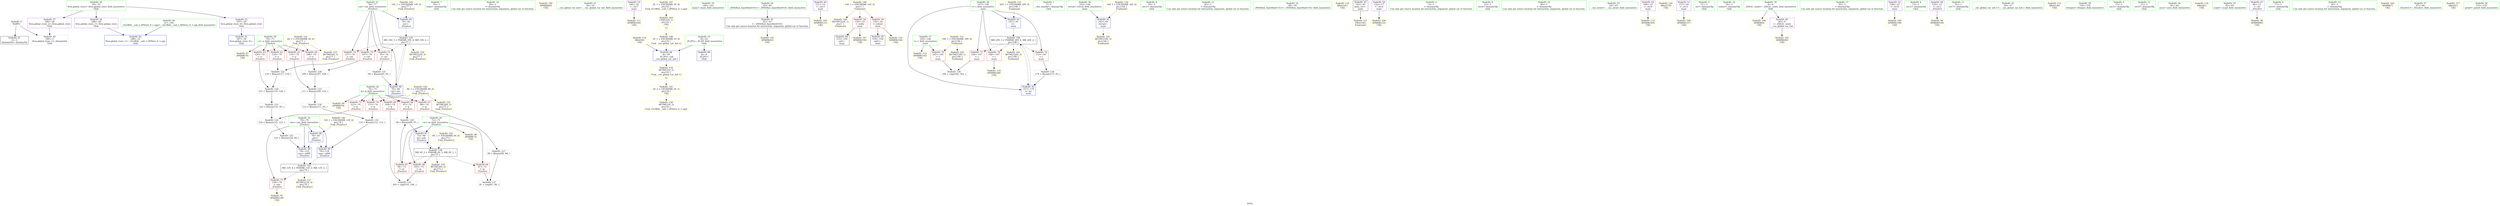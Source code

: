 digraph "SVFG" {
	label="SVFG";

	Node0x563360ac5ce0 [shape=record,color=grey,label="{NodeID: 0\nNullPtr}"];
	Node0x563360ac5ce0 -> Node0x563360acda60[style=solid];
	Node0x563360ac5ce0 -> Node0x563360ad0e20[style=solid];
	Node0x563360ad1400 [shape=record,color=blue,label="{NodeID: 90\n78\<--125\nans\<--add9\n_Z5solvev\n}"];
	Node0x563360ad1400 -> Node0x563360ada080[style=dashed];
	Node0x563360acba90 [shape=record,color=green,label="{NodeID: 7\n19\<--1\nstdin\<--dummyObj\nGlob }"];
	Node0x563360ace180 [shape=record,color=yellow,style=double,label="{NodeID: 97\nAPARM(70)\nCS[]}"];
	Node0x563360acc0e0 [shape=record,color=green,label="{NodeID: 14\n60\<--1\n\<--dummyObj\nCan only get source location for instruction, argument, global var or function.}"];
	Node0x563360ace730 [shape=record,color=yellow,style=double,label="{NodeID: 104\nAPARM(60)\nCS[]}"];
	Node0x563360acc7e0 [shape=record,color=green,label="{NodeID: 21\n34\<--35\n__cxx_global_var_init\<--__cxx_global_var_init_field_insensitive\n}"];
	Node0x563360ad2d10 [shape=record,color=yellow,style=double,label="{NodeID: 111\nAPARM(160)\nCS[]}"];
	Node0x563360accee0 [shape=record,color=green,label="{NodeID: 28\n70\<--71\nn\<--n_field_insensitive\n_Z5solvev\n}"];
	Node0x563360accee0 -> Node0x563360acfae0[style=solid];
	Node0x563360accee0 -> Node0x563360acfbb0[style=solid];
	Node0x563360accee0 -> Node0x563360acfc80[style=solid];
	Node0x563360accee0 -> Node0x563360acfd50[style=solid];
	Node0x563360accee0 -> Node0x563360ace180[style=solid];
	Node0x563360ad3200 [shape=record,color=yellow,style=double,label="{NodeID: 118\nARet(59)\nCS[]}"];
	Node0x563360ad3200 -> Node0x563360ad0f20[style=solid];
	Node0x563360acd4f0 [shape=record,color=green,label="{NodeID: 35\n140\<--141\nmain\<--main_field_insensitive\n}"];
	Node0x563360ad38f0 [shape=record,color=grey,label="{NodeID: 125\n125 = Binary(124, 95, )\n}"];
	Node0x563360ad38f0 -> Node0x563360ad1400[style=solid];
	Node0x563360acdb60 [shape=record,color=black,label="{NodeID: 42\n42\<--43\n\<--_ZNSt8ios_base4InitD1Ev\nCan only get source location for instruction, argument, global var or function.}"];
	Node0x563360acdb60 -> Node0x563360ace4c0[style=solid];
	Node0x563360ace8c0 [shape=record,color=grey,label="{NodeID: 132\n114 = Binary(112, 113, )\n}"];
	Node0x563360ace8c0 -> Node0x563360ad1330[style=solid];
	Node0x563360acf160 [shape=record,color=purple,label="{NodeID: 49\n151\<--15\n\<--.str.3\nmain\n}"];
	Node0x563360acf160 -> Node0x563360ad28b0[style=solid];
	Node0x563360ad9680 [shape=record,color=black,label="{NodeID: 139\nMR_10V_3 = PHI(MR_10V_4, MR_10V_2, )\npts\{77 \}\n}"];
	Node0x563360ad9680 -> Node0x563360ad04a0[style=dashed];
	Node0x563360ad9680 -> Node0x563360ad0570[style=dashed];
	Node0x563360ad9680 -> Node0x563360ad0640[style=dashed];
	Node0x563360ad9680 -> Node0x563360ad10c0[style=dashed];
	Node0x563360ad9680 -> Node0x563360adc6d0[style=dashed];
	Node0x563360acf740 [shape=record,color=purple,label="{NodeID: 56\n188\<--29\nllvm.global_ctors_1\<--llvm.global_ctors\nGlob }"];
	Node0x563360acf740 -> Node0x563360ad0d20[style=solid];
	Node0x563360adb340 [shape=record,color=yellow,style=double,label="{NodeID: 146\n12V_1 = ENCHI(MR_12V_0)\npts\{79 \}\nFun[_Z5solvev]}"];
	Node0x563360adb340 -> Node0x563360ad1260[style=dashed];
	Node0x563360acfd50 [shape=record,color=red,label="{NodeID: 63\n120\<--70\n\<--n\n_Z5solvev\n}"];
	Node0x563360acfd50 -> Node0x563360ad3770[style=solid];
	Node0x563360adb9f0 [shape=record,color=yellow,style=double,label="{NodeID: 153\nRETMU(4V_1)\npts\{71 \}\nFun[_Z5solvev]}"];
	Node0x563360ad0300 [shape=record,color=red,label="{NodeID: 70\n113\<--74\n\<--k\n_Z5solvev\n}"];
	Node0x563360ad0300 -> Node0x563360ace8c0[style=solid];
	Node0x563360adcab0 [shape=record,color=yellow,style=double,label="{NodeID: 160\nRETMU(14V_1)\npts\{1 \}\nFun[main]}"];
	Node0x563360ad08b0 [shape=record,color=red,label="{NodeID: 77\n164\<--147\n\<--i\nmain\n}"];
	Node0x563360ad08b0 -> Node0x563360aceec0[style=solid];
	Node0x563360ad0f20 [shape=record,color=blue,label="{NodeID: 84\n8\<--59\n_ZL2PI\<--call\n__cxx_global_var_init.1\n}"];
	Node0x563360ad0f20 -> Node0x563360adc9a0[style=dashed];
	Node0x563360acacd0 [shape=record,color=green,label="{NodeID: 1\n7\<--1\n__dso_handle\<--dummyObj\nGlob }"];
	Node0x563360ad14d0 [shape=record,color=blue,label="{NodeID: 91\n143\<--85\nretval\<--\nmain\n}"];
	Node0x563360ad14d0 -> Node0x563360adcbc0[style=dashed];
	Node0x563360acbb20 [shape=record,color=green,label="{NodeID: 8\n20\<--1\n.str.5\<--dummyObj\nGlob }"];
	Node0x563360ace250 [shape=record,color=yellow,style=double,label="{NodeID: 98\nAPARM(72)\nCS[]}"];
	Node0x563360acc1e0 [shape=record,color=green,label="{NodeID: 15\n85\<--1\n\<--dummyObj\nCan only get source location for instruction, argument, global var or function.}"];
	Node0x563360ad28b0 [shape=record,color=yellow,style=double,label="{NodeID: 105\nAPARM(151)\nCS[]}"];
	Node0x563360acc8e0 [shape=record,color=green,label="{NodeID: 22\n38\<--39\n_ZNSt8ios_base4InitC1Ev\<--_ZNSt8ios_base4InitC1Ev_field_insensitive\n}"];
	Node0x563360ad2de0 [shape=record,color=yellow,style=double,label="{NodeID: 112\nAPARM(145)\nCS[]}"];
	Node0x563360accfb0 [shape=record,color=green,label="{NodeID: 29\n72\<--73\nm\<--m_field_insensitive\n_Z5solvev\n}"];
	Node0x563360accfb0 -> Node0x563360acfe20[style=solid];
	Node0x563360accfb0 -> Node0x563360acfef0[style=solid];
	Node0x563360accfb0 -> Node0x563360acffc0[style=solid];
	Node0x563360accfb0 -> Node0x563360ad1190[style=solid];
	Node0x563360accfb0 -> Node0x563360ace250[style=solid];
	Node0x563360ad3290 [shape=record,color=yellow,style=double,label="{NodeID: 119\nARet(161)\nCS[]}"];
	Node0x563360acd5f0 [shape=record,color=green,label="{NodeID: 36\n143\<--144\nretval\<--retval_field_insensitive\nmain\n}"];
	Node0x563360acd5f0 -> Node0x563360ad14d0[style=solid];
	Node0x563360ad3a70 [shape=record,color=grey,label="{NodeID: 126\n124 = Binary(122, 123, )\n}"];
	Node0x563360ad3a70 -> Node0x563360ad38f0[style=solid];
	Node0x563360acdc60 [shape=record,color=black,label="{NodeID: 43\n142\<--85\nmain_ret\<--\nmain\n}"];
	Node0x563360acdc60 -> Node0x563360ad33b0[style=solid];
	Node0x563360acea40 [shape=record,color=grey,label="{NodeID: 133\n111 = Binary(109, 110, )\n}"];
	Node0x563360acea40 -> Node0x563360acebc0[style=solid];
	Node0x563360acf230 [shape=record,color=purple,label="{NodeID: 50\n152\<--17\n\<--.str.4\nmain\n}"];
	Node0x563360acf230 -> Node0x563360ad2940[style=solid];
	Node0x563360ad9b80 [shape=record,color=black,label="{NodeID: 140\nMR_20V_3 = PHI(MR_20V_4, MR_20V_2, )\npts\{148 \}\n}"];
	Node0x563360ad9b80 -> Node0x563360ad08b0[style=dashed];
	Node0x563360ad9b80 -> Node0x563360ad0980[style=dashed];
	Node0x563360ad9b80 -> Node0x563360ad0a50[style=dashed];
	Node0x563360ad9b80 -> Node0x563360ad1670[style=dashed];
	Node0x563360ad9b80 -> Node0x563360adcd80[style=dashed];
	Node0x563360acf840 [shape=record,color=purple,label="{NodeID: 57\n189\<--29\nllvm.global_ctors_2\<--llvm.global_ctors\nGlob }"];
	Node0x563360acf840 -> Node0x563360ad0e20[style=solid];
	Node0x563360adb420 [shape=record,color=yellow,style=double,label="{NodeID: 147\n2V_1 = ENCHI(MR_2V_0)\npts\{10 \}\nFun[_GLOBAL__sub_I_QPHutu_0_1.cpp]}"];
	Node0x563360adb420 -> Node0x563360adce60[style=dashed];
	Node0x563360acfe20 [shape=record,color=red,label="{NodeID: 64\n87\<--72\n\<--m\n_Z5solvev\n}"];
	Node0x563360acfe20 -> Node0x563360ad5340[style=solid];
	Node0x563360adc510 [shape=record,color=yellow,style=double,label="{NodeID: 154\nRETMU(6V_2)\npts\{73 \}\nFun[_Z5solvev]}"];
	Node0x563360ad03d0 [shape=record,color=red,label="{NodeID: 71\n123\<--74\n\<--k\n_Z5solvev\n}"];
	Node0x563360ad03d0 -> Node0x563360ad3a70[style=solid];
	Node0x563360adcbc0 [shape=record,color=yellow,style=double,label="{NodeID: 161\nRETMU(16V_2)\npts\{144 \}\nFun[main]}"];
	Node0x563360ad0980 [shape=record,color=red,label="{NodeID: 78\n168\<--147\n\<--i\nmain\n}"];
	Node0x563360ad0980 -> Node0x563360ad2f80[style=solid];
	Node0x563360ad0ff0 [shape=record,color=blue,label="{NodeID: 85\n76\<--85\ncnt\<--\n_Z5solvev\n}"];
	Node0x563360ad0ff0 -> Node0x563360ad9680[style=dashed];
	Node0x563360acad60 [shape=record,color=green,label="{NodeID: 2\n9\<--1\n\<--dummyObj\nCan only get source location for instruction, argument, global var or function.}"];
	Node0x563360ad15a0 [shape=record,color=blue,label="{NodeID: 92\n147\<--95\ni\<--\nmain\n}"];
	Node0x563360ad15a0 -> Node0x563360ad9b80[style=dashed];
	Node0x563360acbbe0 [shape=record,color=green,label="{NodeID: 9\n22\<--1\n.str.6\<--dummyObj\nGlob }"];
	Node0x563360ace320 [shape=record,color=yellow,style=double,label="{NodeID: 99\nAPARM(74)\nCS[]}"];
	Node0x563360acc2e0 [shape=record,color=green,label="{NodeID: 16\n90\<--1\n\<--dummyObj\nCan only get source location for instruction, argument, global var or function.}"];
	Node0x563360ad2940 [shape=record,color=yellow,style=double,label="{NodeID: 106\nAPARM(152)\nCS[]}"];
	Node0x563360acc9e0 [shape=record,color=green,label="{NodeID: 23\n44\<--45\n__cxa_atexit\<--__cxa_atexit_field_insensitive\n}"];
	Node0x563360ad2eb0 [shape=record,color=yellow,style=double,label="{NodeID: 113\nAPARM(169)\nCS[]}"];
	Node0x563360acd080 [shape=record,color=green,label="{NodeID: 30\n74\<--75\nk\<--k_field_insensitive\n_Z5solvev\n}"];
	Node0x563360acd080 -> Node0x563360ad0090[style=solid];
	Node0x563360acd080 -> Node0x563360ad0160[style=solid];
	Node0x563360acd080 -> Node0x563360ad0230[style=solid];
	Node0x563360acd080 -> Node0x563360ad0300[style=solid];
	Node0x563360acd080 -> Node0x563360ad03d0[style=solid];
	Node0x563360acd080 -> Node0x563360ace320[style=solid];
	Node0x563360ad3320 [shape=record,color=yellow,style=double,label="{NodeID: 120\nARet(170)\nCS[]}"];
	Node0x563360acd6c0 [shape=record,color=green,label="{NodeID: 37\n145\<--146\nt\<--t_field_insensitive\nmain\n}"];
	Node0x563360acd6c0 -> Node0x563360ad07e0[style=solid];
	Node0x563360acd6c0 -> Node0x563360ad2de0[style=solid];
	Node0x563360ad3bf0 [shape=record,color=grey,label="{NodeID: 127\n89 = Binary(90, 88, )\n}"];
	Node0x563360ad3bf0 -> Node0x563360ad5340[style=solid];
	Node0x563360acdd30 [shape=record,color=black,label="{NodeID: 44\n153\<--150\ncall\<--\nmain\n}"];
	Node0x563360acebc0 [shape=record,color=grey,label="{NodeID: 134\n112 = Binary(111, 95, )\n}"];
	Node0x563360acebc0 -> Node0x563360ace8c0[style=solid];
	Node0x563360acf300 [shape=record,color=purple,label="{NodeID: 51\n157\<--20\n\<--.str.5\nmain\n}"];
	Node0x563360acf300 -> Node0x563360ad2aa0[style=solid];
	Node0x563360ada080 [shape=record,color=black,label="{NodeID: 141\nMR_12V_4 = PHI(MR_12V_5, MR_12V_3, )\npts\{79 \}\n}"];
	Node0x563360ada080 -> Node0x563360ad0710[style=dashed];
	Node0x563360ada080 -> Node0x563360adc7b0[style=dashed];
	Node0x563360acf940 [shape=record,color=red,label="{NodeID: 58\n150\<--19\n\<--stdin\nmain\n}"];
	Node0x563360acf940 -> Node0x563360acdd30[style=solid];
	Node0x563360acf940 -> Node0x563360ad29d0[style=solid];
	Node0x563360adb530 [shape=record,color=yellow,style=double,label="{NodeID: 148\n2V_1 = ENCHI(MR_2V_0)\npts\{10 \}\nFun[__cxx_global_var_init.1]}"];
	Node0x563360adb530 -> Node0x563360ad0f20[style=dashed];
	Node0x563360acfef0 [shape=record,color=red,label="{NodeID: 65\n98\<--72\n\<--m\n_Z5solvev\n}"];
	Node0x563360acfef0 -> Node0x563360ad3ef0[style=solid];
	Node0x563360adc5f0 [shape=record,color=yellow,style=double,label="{NodeID: 155\nRETMU(8V_1)\npts\{75 \}\nFun[_Z5solvev]}"];
	Node0x563360ad04a0 [shape=record,color=red,label="{NodeID: 72\n93\<--76\n\<--cnt\n_Z5solvev\n}"];
	Node0x563360ad04a0 -> Node0x563360ad41f0[style=solid];
	Node0x563360adcca0 [shape=record,color=yellow,style=double,label="{NodeID: 162\nRETMU(18V_1)\npts\{146 \}\nFun[main]}"];
	Node0x563360ad0a50 [shape=record,color=red,label="{NodeID: 79\n173\<--147\n\<--i\nmain\n}"];
	Node0x563360ad0a50 -> Node0x563360ad4070[style=solid];
	Node0x563360ad10c0 [shape=record,color=blue,label="{NodeID: 86\n76\<--94\ncnt\<--inc\n_Z5solvev\n}"];
	Node0x563360ad10c0 -> Node0x563360ad9680[style=dashed];
	Node0x563360acb010 [shape=record,color=green,label="{NodeID: 3\n11\<--1\n.str\<--dummyObj\nGlob }"];
	Node0x563360ad1670 [shape=record,color=blue,label="{NodeID: 93\n147\<--174\ni\<--inc\nmain\n}"];
	Node0x563360ad1670 -> Node0x563360ad9b80[style=dashed];
	Node0x563360acbce0 [shape=record,color=green,label="{NodeID: 10\n24\<--1\nstdout\<--dummyObj\nGlob }"];
	Node0x563360ace3f0 [shape=record,color=yellow,style=double,label="{NodeID: 100\nAPARM(4)\nCS[]}"];
	Node0x563360acc3e0 [shape=record,color=green,label="{NodeID: 17\n95\<--1\n\<--dummyObj\nCan only get source location for instruction, argument, global var or function.}"];
	Node0x563360ad29d0 [shape=record,color=yellow,style=double,label="{NodeID: 107\nAPARM(150)\nCS[]}"];
	Node0x563360accae0 [shape=record,color=green,label="{NodeID: 24\n43\<--49\n_ZNSt8ios_base4InitD1Ev\<--_ZNSt8ios_base4InitD1Ev_field_insensitive\n}"];
	Node0x563360accae0 -> Node0x563360acdb60[style=solid];
	Node0x563360ad2f80 [shape=record,color=yellow,style=double,label="{NodeID: 114\nAPARM(168)\nCS[]}"];
	Node0x563360acd150 [shape=record,color=green,label="{NodeID: 31\n76\<--77\ncnt\<--cnt_field_insensitive\n_Z5solvev\n}"];
	Node0x563360acd150 -> Node0x563360ad04a0[style=solid];
	Node0x563360acd150 -> Node0x563360ad0570[style=solid];
	Node0x563360acd150 -> Node0x563360ad0640[style=solid];
	Node0x563360acd150 -> Node0x563360ad0ff0[style=solid];
	Node0x563360acd150 -> Node0x563360ad10c0[style=solid];
	Node0x563360ad33b0 [shape=record,color=yellow,style=double,label="{NodeID: 121\nFRet(142)\nFun[main]}"];
	Node0x563360acd790 [shape=record,color=green,label="{NodeID: 38\n147\<--148\ni\<--i_field_insensitive\nmain\n}"];
	Node0x563360acd790 -> Node0x563360ad08b0[style=solid];
	Node0x563360acd790 -> Node0x563360ad0980[style=solid];
	Node0x563360acd790 -> Node0x563360ad0a50[style=solid];
	Node0x563360acd790 -> Node0x563360ad15a0[style=solid];
	Node0x563360acd790 -> Node0x563360ad1670[style=solid];
	Node0x563360ad3d70 [shape=record,color=grey,label="{NodeID: 128\n109 = Binary(107, 108, )\n}"];
	Node0x563360ad3d70 -> Node0x563360acea40[style=solid];
	Node0x563360acde00 [shape=record,color=black,label="{NodeID: 45\n159\<--156\ncall1\<--\nmain\n}"];
	Node0x563360aced40 [shape=record,color=grey,label="{NodeID: 135\n105 = cmp(103, 104, )\n}"];
	Node0x563360acf3d0 [shape=record,color=purple,label="{NodeID: 52\n158\<--22\n\<--.str.6\nmain\n}"];
	Node0x563360acf3d0 -> Node0x563360ad2b70[style=solid];
	Node0x563360ada580 [shape=record,color=yellow,style=double,label="{NodeID: 142\n4V_1 = ENCHI(MR_4V_0)\npts\{71 \}\nFun[_Z5solvev]}"];
	Node0x563360ada580 -> Node0x563360acfae0[style=dashed];
	Node0x563360ada580 -> Node0x563360acfbb0[style=dashed];
	Node0x563360ada580 -> Node0x563360acfc80[style=dashed];
	Node0x563360ada580 -> Node0x563360acfd50[style=dashed];
	Node0x563360ada580 -> Node0x563360adb9f0[style=dashed];
	Node0x563360acfa10 [shape=record,color=red,label="{NodeID: 59\n156\<--24\n\<--stdout\nmain\n}"];
	Node0x563360acfa10 -> Node0x563360acde00[style=solid];
	Node0x563360acfa10 -> Node0x563360ad2c40[style=solid];
	Node0x563360adb640 [shape=record,color=yellow,style=double,label="{NodeID: 149\n14V_1 = ENCHI(MR_14V_0)\npts\{1 \}\nFun[main]}"];
	Node0x563360adb640 -> Node0x563360acf940[style=dashed];
	Node0x563360adb640 -> Node0x563360acfa10[style=dashed];
	Node0x563360adb640 -> Node0x563360adcab0[style=dashed];
	Node0x563360acffc0 [shape=record,color=red,label="{NodeID: 66\n103\<--72\n\<--m\n_Z5solvev\n}"];
	Node0x563360acffc0 -> Node0x563360aced40[style=solid];
	Node0x563360adc6d0 [shape=record,color=yellow,style=double,label="{NodeID: 156\nRETMU(10V_3)\npts\{77 \}\nFun[_Z5solvev]}"];
	Node0x563360ad0570 [shape=record,color=red,label="{NodeID: 73\n107\<--76\n\<--cnt\n_Z5solvev\n}"];
	Node0x563360ad0570 -> Node0x563360ad3d70[style=solid];
	Node0x563360adcd80 [shape=record,color=yellow,style=double,label="{NodeID: 163\nRETMU(20V_3)\npts\{148 \}\nFun[main]}"];
	Node0x563360ad0b20 [shape=record,color=blue,label="{NodeID: 80\n8\<--9\n_ZL2PI\<--\nGlob }"];
	Node0x563360ad1190 [shape=record,color=blue,label="{NodeID: 87\n72\<--99\nm\<--sub\n_Z5solvev\n}"];
	Node0x563360ad1190 -> Node0x563360ad9180[style=dashed];
	Node0x563360acb0a0 [shape=record,color=green,label="{NodeID: 4\n13\<--1\n.str.2\<--dummyObj\nGlob }"];
	Node0x563360ad1740 [shape=record,color=yellow,style=double,label="{NodeID: 94\nAPARM(129)\nCS[]}"];
	Node0x563360acbde0 [shape=record,color=green,label="{NodeID: 11\n25\<--1\n.str.7\<--dummyObj\nGlob }"];
	Node0x563360ace4c0 [shape=record,color=yellow,style=double,label="{NodeID: 101\nAPARM(42)\nCS[]}"];
	Node0x563360acc4e0 [shape=record,color=green,label="{NodeID: 18\n4\<--6\n_ZStL8__ioinit\<--_ZStL8__ioinit_field_insensitive\nGlob }"];
	Node0x563360acc4e0 -> Node0x563360acded0[style=solid];
	Node0x563360acc4e0 -> Node0x563360ace3f0[style=solid];
	Node0x563360ad2aa0 [shape=record,color=yellow,style=double,label="{NodeID: 108\nAPARM(157)\nCS[]}"];
	Node0x563360accbe0 [shape=record,color=green,label="{NodeID: 25\n56\<--57\n__cxx_global_var_init.1\<--__cxx_global_var_init.1_field_insensitive\n}"];
	Node0x563360ad3050 [shape=record,color=yellow,style=double,label="{NodeID: 115\nARet(130)\nCS[]}"];
	Node0x563360acd220 [shape=record,color=green,label="{NodeID: 32\n78\<--79\nans\<--ans_field_insensitive\n_Z5solvev\n}"];
	Node0x563360acd220 -> Node0x563360ad0710[style=solid];
	Node0x563360acd220 -> Node0x563360ad1260[style=solid];
	Node0x563360acd220 -> Node0x563360ad1330[style=solid];
	Node0x563360acd220 -> Node0x563360ad1400[style=solid];
	Node0x563360ad3470 [shape=record,color=grey,label="{NodeID: 122\n119 = Binary(117, 118, )\n}"];
	Node0x563360ad3470 -> Node0x563360ad3770[style=solid];
	Node0x563360acd860 [shape=record,color=green,label="{NodeID: 39\n154\<--155\nfreopen\<--freopen_field_insensitive\n}"];
	Node0x563360ad3ef0 [shape=record,color=grey,label="{NodeID: 129\n99 = Binary(98, 97, )\n}"];
	Node0x563360ad3ef0 -> Node0x563360ad1190[style=solid];
	Node0x563360acded0 [shape=record,color=purple,label="{NodeID: 46\n40\<--4\n\<--_ZStL8__ioinit\n__cxx_global_var_init\n}"];
	Node0x563360acded0 -> Node0x563360ace590[style=solid];
	Node0x563360aceec0 [shape=record,color=grey,label="{NodeID: 136\n166 = cmp(164, 165, )\n}"];
	Node0x563360acf4a0 [shape=record,color=purple,label="{NodeID: 53\n160\<--25\n\<--.str.7\nmain\n}"];
	Node0x563360acf4a0 -> Node0x563360ad2d10[style=solid];
	Node0x563360adb0a0 [shape=record,color=yellow,style=double,label="{NodeID: 143\n6V_1 = ENCHI(MR_6V_0)\npts\{73 \}\nFun[_Z5solvev]}"];
	Node0x563360adb0a0 -> Node0x563360ad9180[style=dashed];
	Node0x563360acfae0 [shape=record,color=red,label="{NodeID: 60\n108\<--70\n\<--n\n_Z5solvev\n}"];
	Node0x563360acfae0 -> Node0x563360ad3d70[style=solid];
	Node0x563360adb750 [shape=record,color=yellow,style=double,label="{NodeID: 150\n16V_1 = ENCHI(MR_16V_0)\npts\{144 \}\nFun[main]}"];
	Node0x563360adb750 -> Node0x563360ad14d0[style=dashed];
	Node0x563360ad0090 [shape=record,color=red,label="{NodeID: 67\n88\<--74\n\<--k\n_Z5solvev\n}"];
	Node0x563360ad0090 -> Node0x563360ad3bf0[style=solid];
	Node0x563360adc7b0 [shape=record,color=yellow,style=double,label="{NodeID: 157\nRETMU(12V_4)\npts\{79 \}\nFun[_Z5solvev]}"];
	Node0x563360ad0640 [shape=record,color=red,label="{NodeID: 74\n117\<--76\n\<--cnt\n_Z5solvev\n}"];
	Node0x563360ad0640 -> Node0x563360ad3470[style=solid];
	Node0x563360adce60 [shape=record,color=yellow,style=double,label="{NodeID: 164\nCSMU(2V_1)\npts\{10 \}\nCS[]|{<s0>12}}"];
	Node0x563360adce60:s0 -> Node0x563360adb530[style=dashed,color=red];
	Node0x563360ad0c20 [shape=record,color=blue,label="{NodeID: 81\n187\<--30\nllvm.global_ctors_0\<--\nGlob }"];
	Node0x563360ad1260 [shape=record,color=blue,label="{NodeID: 88\n78\<--85\nans\<--\n_Z5solvev\n}"];
	Node0x563360ad1260 -> Node0x563360ad1330[style=dashed];
	Node0x563360ad1260 -> Node0x563360ad1400[style=dashed];
	Node0x563360acb160 [shape=record,color=green,label="{NodeID: 5\n15\<--1\n.str.3\<--dummyObj\nGlob }"];
	Node0x563360ad1810 [shape=record,color=yellow,style=double,label="{NodeID: 95\nAPARM(128)\nCS[]}"];
	Node0x563360acbee0 [shape=record,color=green,label="{NodeID: 12\n27\<--1\n.str.8\<--dummyObj\nGlob }"];
	Node0x563360ace590 [shape=record,color=yellow,style=double,label="{NodeID: 102\nAPARM(40)\nCS[]}"];
	Node0x563360acc5e0 [shape=record,color=green,label="{NodeID: 19\n8\<--10\n_ZL2PI\<--_ZL2PI_field_insensitive\nGlob }"];
	Node0x563360acc5e0 -> Node0x563360ad0b20[style=solid];
	Node0x563360acc5e0 -> Node0x563360ad0f20[style=solid];
	Node0x563360ad2b70 [shape=record,color=yellow,style=double,label="{NodeID: 109\nAPARM(158)\nCS[]}"];
	Node0x563360accce0 [shape=record,color=green,label="{NodeID: 26\n61\<--62\nacos\<--acos_field_insensitive\n}"];
	Node0x563360ad30e0 [shape=record,color=yellow,style=double,label="{NodeID: 116\nARet(81)\nCS[]}"];
	Node0x563360acd2f0 [shape=record,color=green,label="{NodeID: 33\n82\<--83\nscanf\<--scanf_field_insensitive\n}"];
	Node0x563360ad35f0 [shape=record,color=grey,label="{NodeID: 123\n122 = Binary(121, 95, )\n}"];
	Node0x563360ad35f0 -> Node0x563360ad3a70[style=solid];
	Node0x563360acd960 [shape=record,color=green,label="{NodeID: 40\n31\<--182\n_GLOBAL__sub_I_QPHutu_0_1.cpp\<--_GLOBAL__sub_I_QPHutu_0_1.cpp_field_insensitive\n}"];
	Node0x563360acd960 -> Node0x563360ad0d20[style=solid];
	Node0x563360ad4070 [shape=record,color=grey,label="{NodeID: 130\n174 = Binary(173, 95, )\n}"];
	Node0x563360ad4070 -> Node0x563360ad1670[style=solid];
	Node0x563360acdfa0 [shape=record,color=purple,label="{NodeID: 47\n80\<--11\n\<--.str\n_Z5solvev\n}"];
	Node0x563360acdfa0 -> Node0x563360ace0b0[style=solid];
	Node0x563360ad5340 [shape=record,color=grey,label="{NodeID: 137\n91 = cmp(87, 89, )\n}"];
	Node0x563360acf570 [shape=record,color=purple,label="{NodeID: 54\n169\<--27\n\<--.str.8\nmain\n}"];
	Node0x563360acf570 -> Node0x563360ad2eb0[style=solid];
	Node0x563360adb180 [shape=record,color=yellow,style=double,label="{NodeID: 144\n8V_1 = ENCHI(MR_8V_0)\npts\{75 \}\nFun[_Z5solvev]}"];
	Node0x563360adb180 -> Node0x563360ad0090[style=dashed];
	Node0x563360adb180 -> Node0x563360ad0160[style=dashed];
	Node0x563360adb180 -> Node0x563360ad0230[style=dashed];
	Node0x563360adb180 -> Node0x563360ad0300[style=dashed];
	Node0x563360adb180 -> Node0x563360ad03d0[style=dashed];
	Node0x563360adb180 -> Node0x563360adc5f0[style=dashed];
	Node0x563360acfbb0 [shape=record,color=red,label="{NodeID: 61\n110\<--70\n\<--n\n_Z5solvev\n}"];
	Node0x563360acfbb0 -> Node0x563360acea40[style=solid];
	Node0x563360adb830 [shape=record,color=yellow,style=double,label="{NodeID: 151\n18V_1 = ENCHI(MR_18V_0)\npts\{146 \}\nFun[main]}"];
	Node0x563360adb830 -> Node0x563360ad07e0[style=dashed];
	Node0x563360adb830 -> Node0x563360adcca0[style=dashed];
	Node0x563360ad0160 [shape=record,color=red,label="{NodeID: 68\n97\<--74\n\<--k\n_Z5solvev\n}"];
	Node0x563360ad0160 -> Node0x563360ad3ef0[style=solid];
	Node0x563360adc890 [shape=record,color=yellow,style=double,label="{NodeID: 158\nRETMU(2V_2)\npts\{10 \}\nFun[_GLOBAL__sub_I_QPHutu_0_1.cpp]}"];
	Node0x563360ad0710 [shape=record,color=red,label="{NodeID: 75\n128\<--78\n\<--ans\n_Z5solvev\n}"];
	Node0x563360ad0710 -> Node0x563360ad1810[style=solid];
	Node0x563360adcfc0 [shape=record,color=yellow,style=double,label="{NodeID: 165\n2V_2 = CSCHI(MR_2V_1)\npts\{10 \}\nCS[]}"];
	Node0x563360adcfc0 -> Node0x563360adc890[style=dashed];
	Node0x563360ad0d20 [shape=record,color=blue,label="{NodeID: 82\n188\<--31\nllvm.global_ctors_1\<--_GLOBAL__sub_I_QPHutu_0_1.cpp\nGlob }"];
	Node0x563360ad1330 [shape=record,color=blue,label="{NodeID: 89\n78\<--114\nans\<--add4\n_Z5solvev\n}"];
	Node0x563360ad1330 -> Node0x563360ada080[style=dashed];
	Node0x563360acba00 [shape=record,color=green,label="{NodeID: 6\n17\<--1\n.str.4\<--dummyObj\nGlob }"];
	Node0x563360ace0b0 [shape=record,color=yellow,style=double,label="{NodeID: 96\nAPARM(80)\nCS[]}"];
	Node0x563360acbfe0 [shape=record,color=green,label="{NodeID: 13\n30\<--1\n\<--dummyObj\nCan only get source location for instruction, argument, global var or function.}"];
	Node0x563360ace660 [shape=record,color=yellow,style=double,label="{NodeID: 103\nAPARM(7)\nCS[]}"];
	Node0x563360acc6e0 [shape=record,color=green,label="{NodeID: 20\n29\<--33\nllvm.global_ctors\<--llvm.global_ctors_field_insensitive\nGlob }"];
	Node0x563360acc6e0 -> Node0x563360acf640[style=solid];
	Node0x563360acc6e0 -> Node0x563360acf740[style=solid];
	Node0x563360acc6e0 -> Node0x563360acf840[style=solid];
	Node0x563360ad2c40 [shape=record,color=yellow,style=double,label="{NodeID: 110\nAPARM(156)\nCS[]}"];
	Node0x563360accde0 [shape=record,color=green,label="{NodeID: 27\n67\<--68\n_Z5solvev\<--_Z5solvev_field_insensitive\n}"];
	Node0x563360ad3170 [shape=record,color=yellow,style=double,label="{NodeID: 117\nARet(41)\nCS[]}"];
	Node0x563360acd3f0 [shape=record,color=green,label="{NodeID: 34\n131\<--132\nprintf\<--printf_field_insensitive\n}"];
	Node0x563360ad3770 [shape=record,color=grey,label="{NodeID: 124\n121 = Binary(119, 120, )\n}"];
	Node0x563360ad3770 -> Node0x563360ad35f0[style=solid];
	Node0x563360acda60 [shape=record,color=black,label="{NodeID: 41\n2\<--3\ndummyVal\<--dummyVal\n}"];
	Node0x563360ad41f0 [shape=record,color=grey,label="{NodeID: 131\n94 = Binary(93, 95, )\n}"];
	Node0x563360ad41f0 -> Node0x563360ad10c0[style=solid];
	Node0x563360acf090 [shape=record,color=purple,label="{NodeID: 48\n129\<--13\n\<--.str.2\n_Z5solvev\n}"];
	Node0x563360acf090 -> Node0x563360ad1740[style=solid];
	Node0x563360ad9180 [shape=record,color=black,label="{NodeID: 138\nMR_6V_2 = PHI(MR_6V_3, MR_6V_1, )\npts\{73 \}\n}"];
	Node0x563360ad9180 -> Node0x563360acfe20[style=dashed];
	Node0x563360ad9180 -> Node0x563360acfef0[style=dashed];
	Node0x563360ad9180 -> Node0x563360acffc0[style=dashed];
	Node0x563360ad9180 -> Node0x563360ad1190[style=dashed];
	Node0x563360ad9180 -> Node0x563360adc510[style=dashed];
	Node0x563360acf640 [shape=record,color=purple,label="{NodeID: 55\n187\<--29\nllvm.global_ctors_0\<--llvm.global_ctors\nGlob }"];
	Node0x563360acf640 -> Node0x563360ad0c20[style=solid];
	Node0x563360adb260 [shape=record,color=yellow,style=double,label="{NodeID: 145\n10V_1 = ENCHI(MR_10V_0)\npts\{77 \}\nFun[_Z5solvev]}"];
	Node0x563360adb260 -> Node0x563360ad0ff0[style=dashed];
	Node0x563360acfc80 [shape=record,color=red,label="{NodeID: 62\n118\<--70\n\<--n\n_Z5solvev\n}"];
	Node0x563360acfc80 -> Node0x563360ad3470[style=solid];
	Node0x563360adb910 [shape=record,color=yellow,style=double,label="{NodeID: 152\n20V_1 = ENCHI(MR_20V_0)\npts\{148 \}\nFun[main]}"];
	Node0x563360adb910 -> Node0x563360ad15a0[style=dashed];
	Node0x563360ad0230 [shape=record,color=red,label="{NodeID: 69\n104\<--74\n\<--k\n_Z5solvev\n}"];
	Node0x563360ad0230 -> Node0x563360aced40[style=solid];
	Node0x563360adc9a0 [shape=record,color=yellow,style=double,label="{NodeID: 159\nRETMU(2V_2)\npts\{10 \}\nFun[__cxx_global_var_init.1]|{<s0>12}}"];
	Node0x563360adc9a0:s0 -> Node0x563360adcfc0[style=dashed,color=blue];
	Node0x563360ad07e0 [shape=record,color=red,label="{NodeID: 76\n165\<--145\n\<--t\nmain\n}"];
	Node0x563360ad07e0 -> Node0x563360aceec0[style=solid];
	Node0x563360ad0e20 [shape=record,color=blue, style = dotted,label="{NodeID: 83\n189\<--3\nllvm.global_ctors_2\<--dummyVal\nGlob }"];
}

